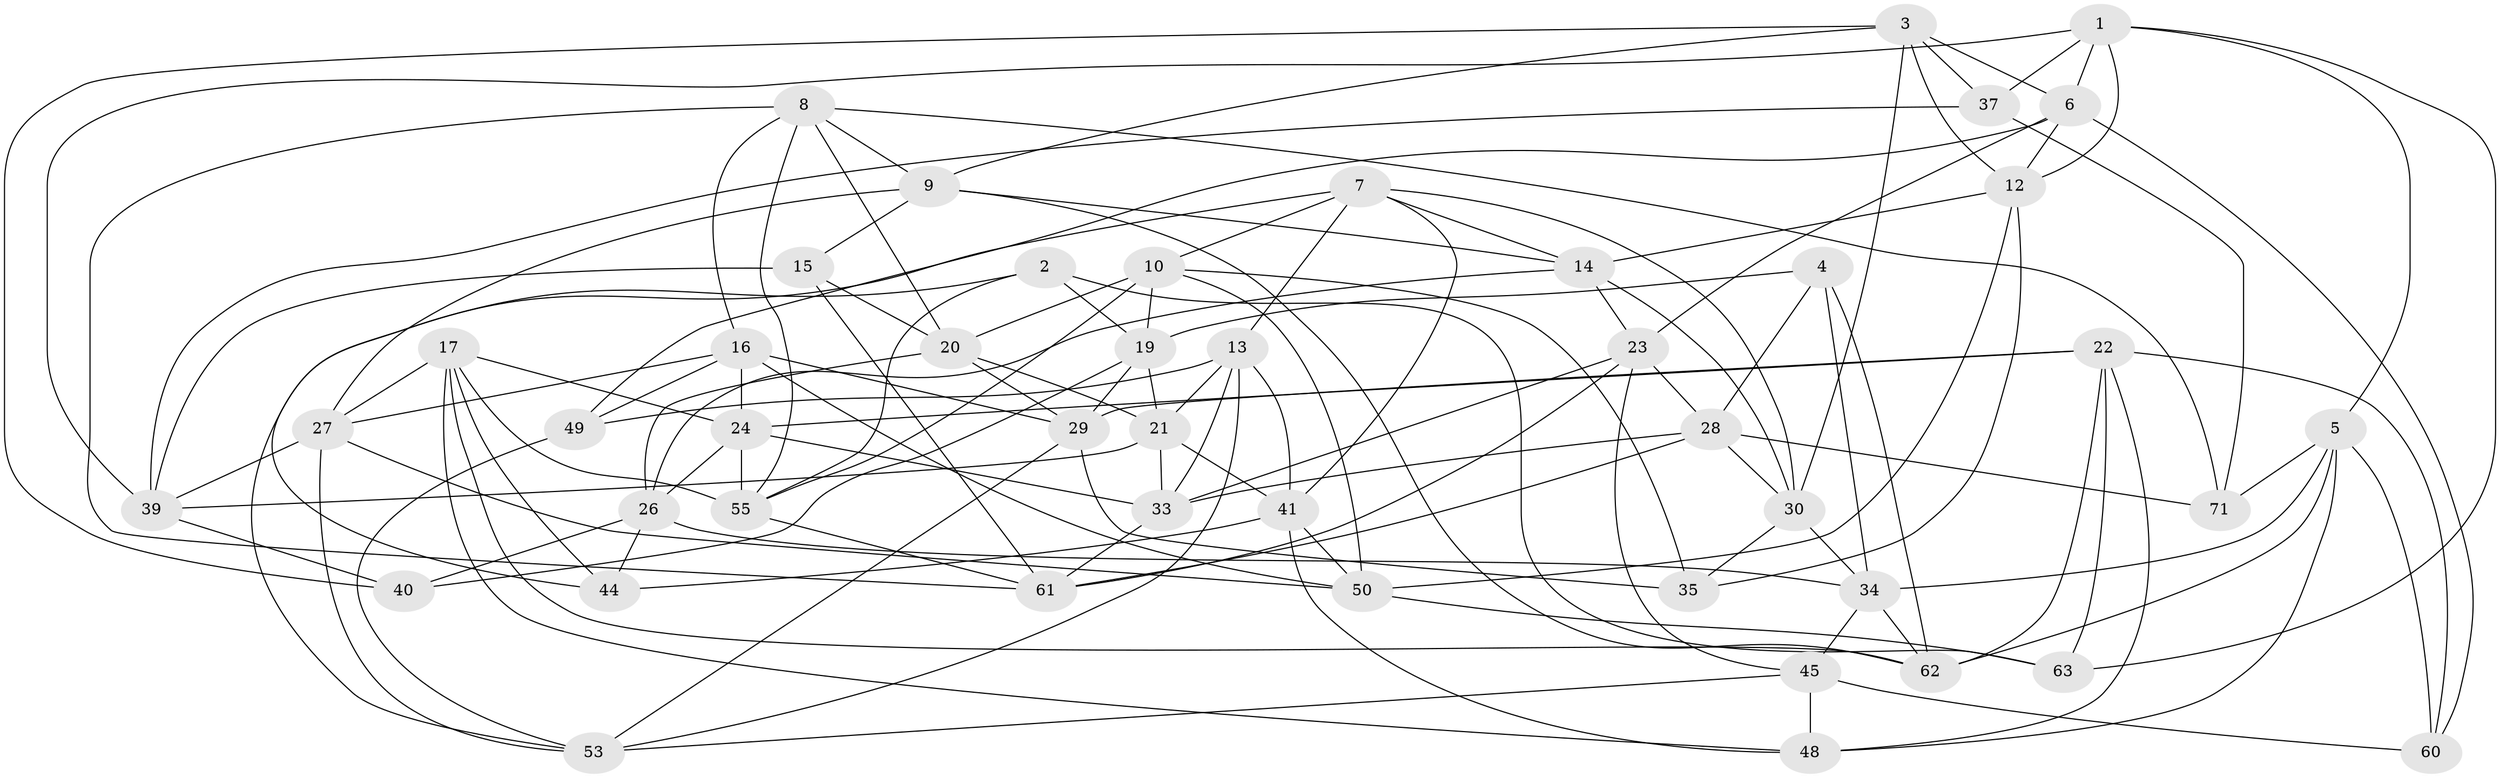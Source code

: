 // Generated by graph-tools (version 1.1) at 2025/52/02/27/25 19:52:28]
// undirected, 46 vertices, 126 edges
graph export_dot {
graph [start="1"]
  node [color=gray90,style=filled];
  1 [super="+25"];
  2;
  3 [super="+51"];
  4;
  5 [super="+11"];
  6 [super="+74"];
  7 [super="+56"];
  8 [super="+72"];
  9 [super="+38"];
  10 [super="+54"];
  12 [super="+64"];
  13 [super="+79"];
  14 [super="+18"];
  15;
  16 [super="+31"];
  17 [super="+68"];
  19 [super="+43"];
  20 [super="+32"];
  21 [super="+75"];
  22 [super="+57"];
  23 [super="+36"];
  24 [super="+42"];
  26 [super="+67"];
  27 [super="+76"];
  28 [super="+77"];
  29 [super="+59"];
  30 [super="+69"];
  33 [super="+47"];
  34 [super="+58"];
  35;
  37;
  39 [super="+66"];
  40;
  41 [super="+65"];
  44;
  45 [super="+46"];
  48 [super="+52"];
  49;
  50 [super="+78"];
  53 [super="+81"];
  55 [super="+70"];
  60;
  61 [super="+80"];
  62 [super="+73"];
  63;
  71;
  1 -- 37;
  1 -- 5;
  1 -- 39;
  1 -- 12;
  1 -- 6;
  1 -- 63;
  2 -- 19;
  2 -- 55;
  2 -- 53;
  2 -- 63;
  3 -- 40;
  3 -- 37;
  3 -- 12;
  3 -- 9;
  3 -- 6;
  3 -- 30;
  4 -- 34;
  4 -- 28;
  4 -- 19;
  4 -- 62;
  5 -- 48;
  5 -- 60;
  5 -- 71;
  5 -- 34;
  5 -- 62;
  6 -- 60;
  6 -- 23;
  6 -- 49;
  6 -- 12;
  7 -- 44;
  7 -- 14;
  7 -- 10;
  7 -- 41;
  7 -- 13;
  7 -- 30;
  8 -- 71;
  8 -- 9;
  8 -- 61;
  8 -- 16;
  8 -- 20;
  8 -- 55;
  9 -- 27;
  9 -- 14;
  9 -- 62;
  9 -- 15;
  10 -- 19;
  10 -- 50;
  10 -- 35;
  10 -- 20;
  10 -- 55;
  12 -- 14;
  12 -- 50;
  12 -- 35;
  13 -- 41;
  13 -- 21;
  13 -- 33;
  13 -- 49;
  13 -- 53;
  14 -- 30;
  14 -- 23;
  14 -- 26;
  15 -- 20;
  15 -- 61;
  15 -- 39;
  16 -- 27;
  16 -- 49;
  16 -- 50;
  16 -- 29;
  16 -- 24;
  17 -- 24;
  17 -- 62;
  17 -- 44;
  17 -- 55;
  17 -- 27;
  17 -- 48;
  19 -- 40;
  19 -- 21;
  19 -- 29;
  20 -- 29;
  20 -- 21;
  20 -- 26;
  21 -- 39;
  21 -- 33;
  21 -- 41;
  22 -- 63;
  22 -- 60;
  22 -- 29;
  22 -- 48;
  22 -- 24;
  22 -- 62;
  23 -- 33;
  23 -- 45;
  23 -- 28;
  23 -- 61;
  24 -- 26;
  24 -- 33;
  24 -- 55;
  26 -- 40;
  26 -- 44;
  26 -- 34;
  27 -- 50;
  27 -- 53;
  27 -- 39;
  28 -- 71;
  28 -- 61;
  28 -- 33;
  28 -- 30;
  29 -- 35;
  29 -- 53;
  30 -- 34;
  30 -- 35;
  33 -- 61;
  34 -- 62;
  34 -- 45;
  37 -- 71;
  37 -- 39;
  39 -- 40;
  41 -- 48;
  41 -- 50;
  41 -- 44;
  45 -- 48 [weight=2];
  45 -- 53;
  45 -- 60;
  49 -- 53;
  50 -- 63;
  55 -- 61;
}
